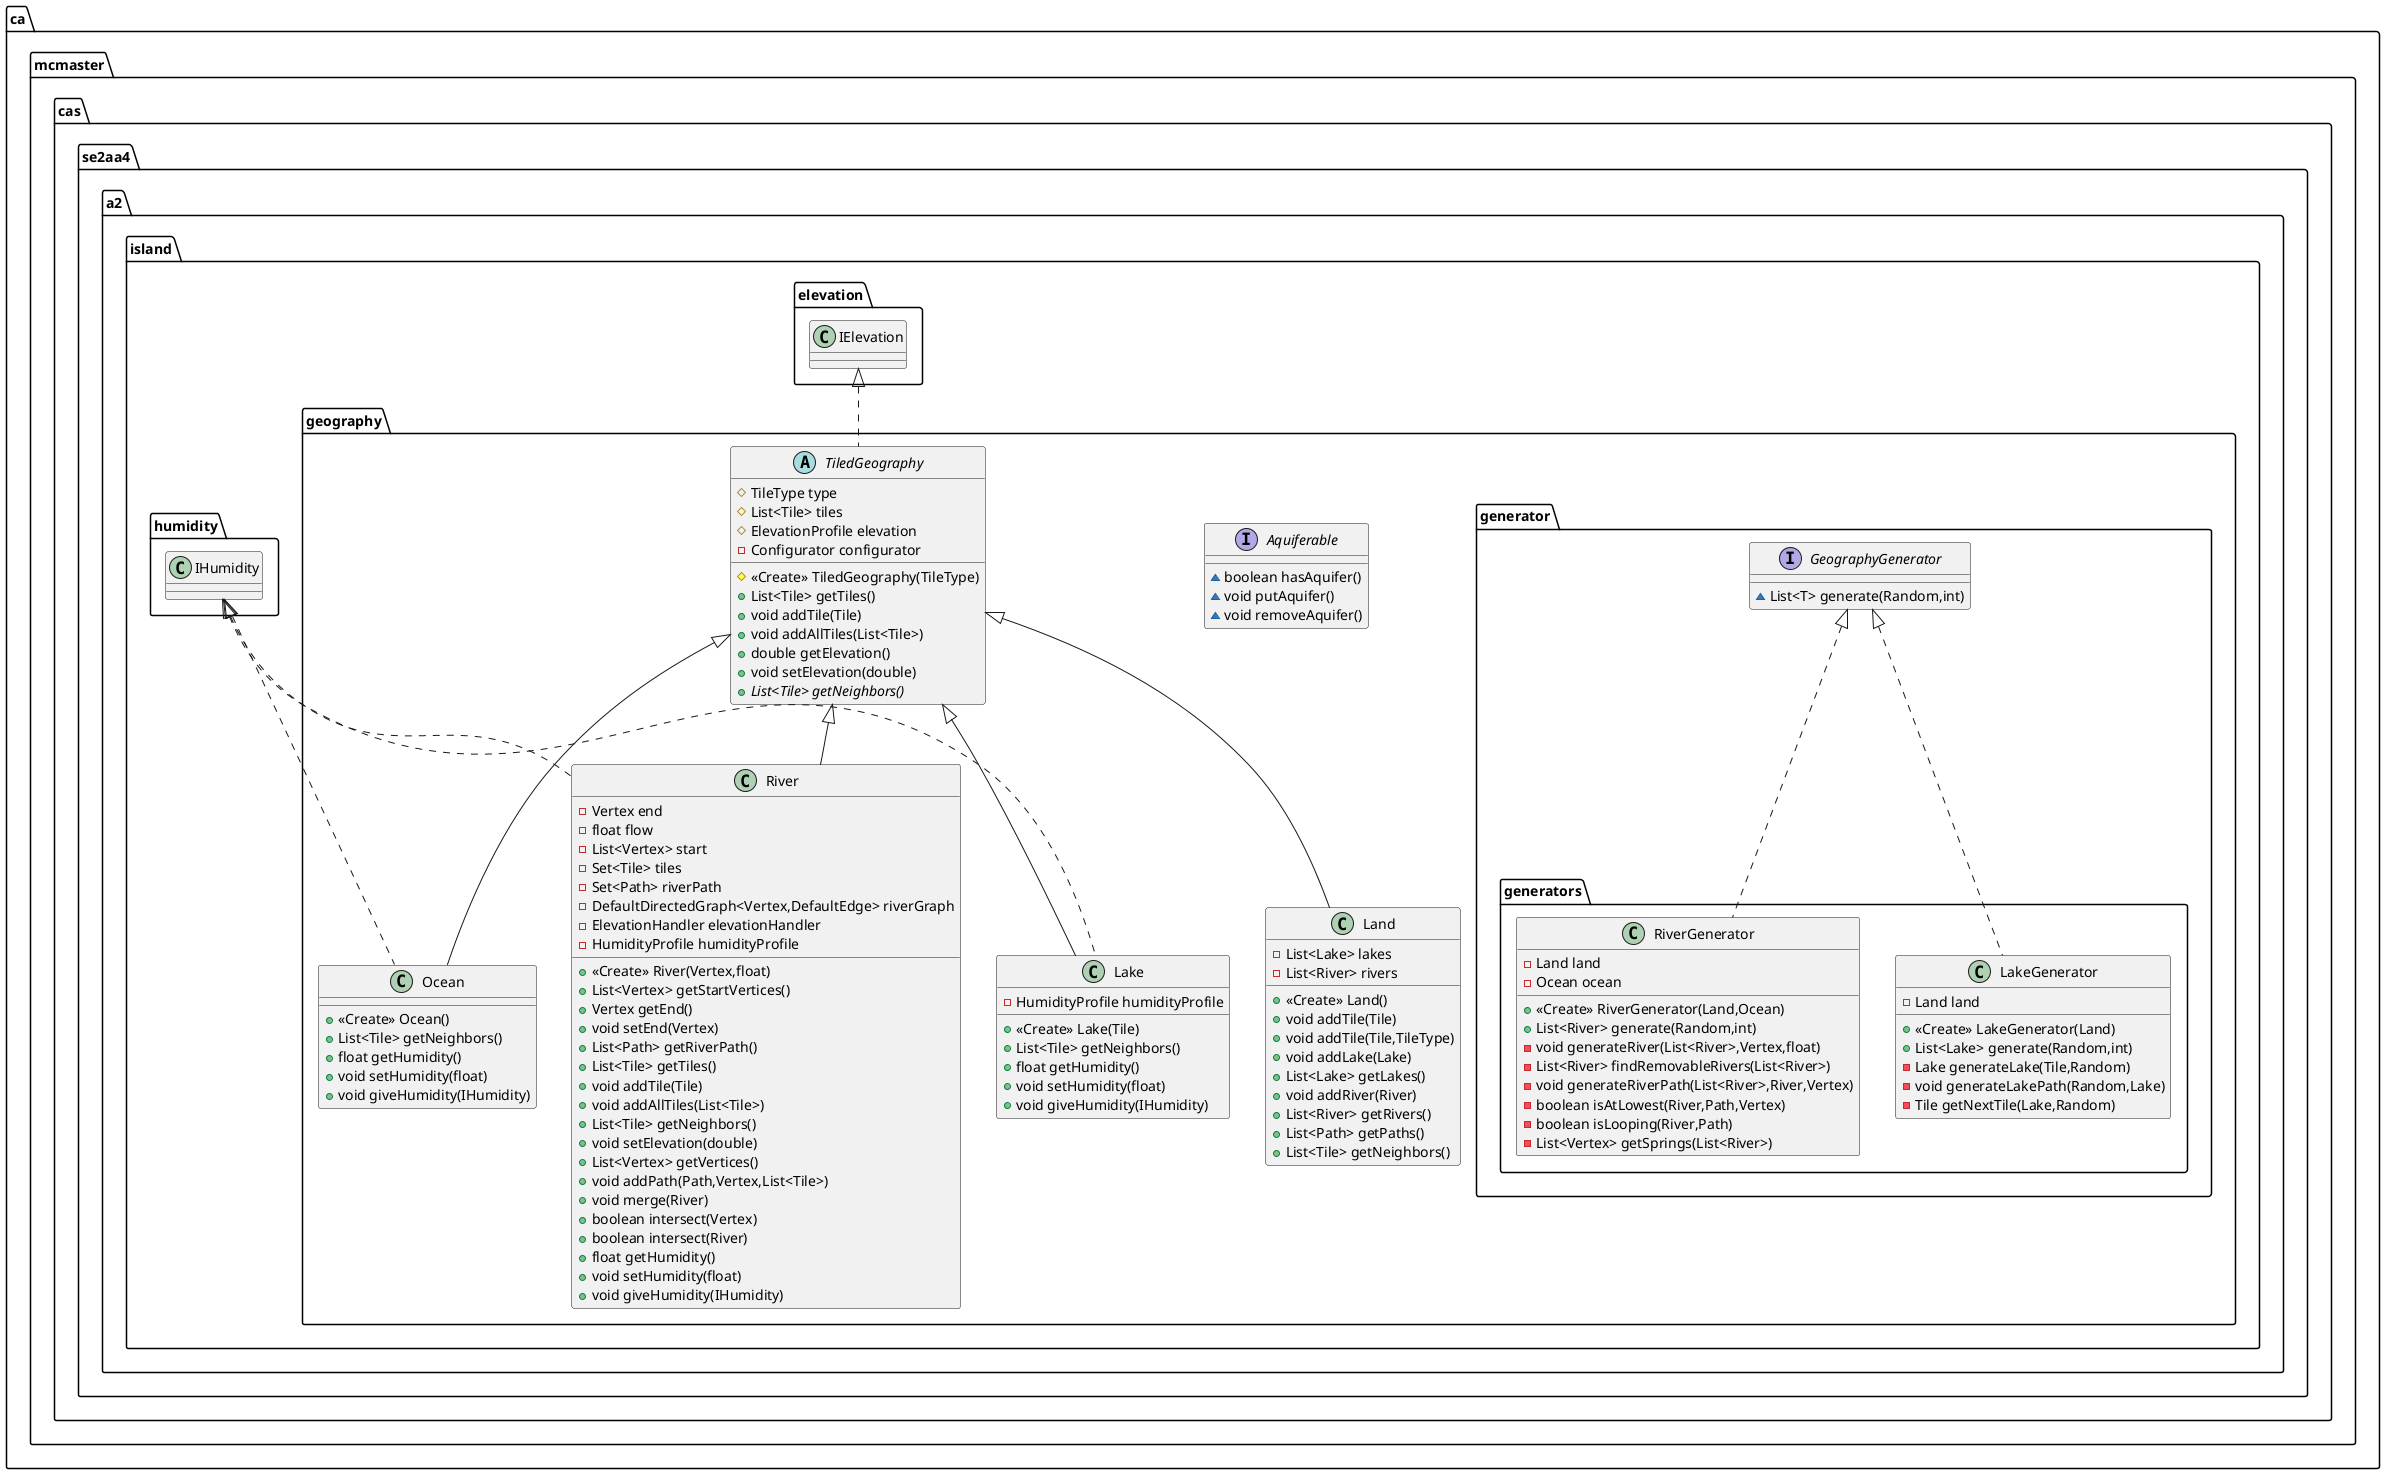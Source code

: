 @startuml
interface ca.mcmaster.cas.se2aa4.a2.island.geography.Aquiferable {
~ boolean hasAquifer()
~ void putAquifer()
~ void removeAquifer()
}
class ca.mcmaster.cas.se2aa4.a2.island.geography.generator.generators.LakeGenerator {
- Land land
+ <<Create>> LakeGenerator(Land)
+ List<Lake> generate(Random,int)
- Lake generateLake(Tile,Random)
- void generateLakePath(Random,Lake)
- Tile getNextTile(Lake,Random)
}
class ca.mcmaster.cas.se2aa4.a2.island.geography.Land {
- List<Lake> lakes
- List<River> rivers
+ <<Create>> Land()
+ void addTile(Tile)
+ void addTile(Tile,TileType)
+ void addLake(Lake)
+ List<Lake> getLakes()
+ void addRiver(River)
+ List<River> getRivers()
+ List<Path> getPaths()
+ List<Tile> getNeighbors()
}
abstract class ca.mcmaster.cas.se2aa4.a2.island.geography.TiledGeography {
# TileType type
# List<Tile> tiles
# ElevationProfile elevation
- Configurator configurator
# <<Create>> TiledGeography(TileType)
+ List<Tile> getTiles()
+ void addTile(Tile)
+ void addAllTiles(List<Tile>)
+ double getElevation()
+ void setElevation(double)
+ {abstract}List<Tile> getNeighbors()
}
class ca.mcmaster.cas.se2aa4.a2.island.geography.Lake {
- HumidityProfile humidityProfile
+ <<Create>> Lake(Tile)
+ List<Tile> getNeighbors()
+ float getHumidity()
+ void setHumidity(float)
+ void giveHumidity(IHumidity)
}
class ca.mcmaster.cas.se2aa4.a2.island.geography.Ocean {
+ <<Create>> Ocean()
+ List<Tile> getNeighbors()
+ float getHumidity()
+ void setHumidity(float)
+ void giveHumidity(IHumidity)
}
interface ca.mcmaster.cas.se2aa4.a2.island.geography.generator.GeographyGenerator {
~ List<T> generate(Random,int)
}
class ca.mcmaster.cas.se2aa4.a2.island.geography.generator.generators.RiverGenerator {
- Land land
- Ocean ocean
+ <<Create>> RiverGenerator(Land,Ocean)
+ List<River> generate(Random,int)
- void generateRiver(List<River>,Vertex,float)
- List<River> findRemovableRivers(List<River>)
- void generateRiverPath(List<River>,River,Vertex)
- boolean isAtLowest(River,Path,Vertex)
- boolean isLooping(River,Path)
- List<Vertex> getSprings(List<River>)
}
class ca.mcmaster.cas.se2aa4.a2.island.geography.River {
- Vertex end
- float flow
- List<Vertex> start
- Set<Tile> tiles
- Set<Path> riverPath
- DefaultDirectedGraph<Vertex,DefaultEdge> riverGraph
- ElevationHandler elevationHandler
- HumidityProfile humidityProfile
+ <<Create>> River(Vertex,float)
+ List<Vertex> getStartVertices()
+ Vertex getEnd()
+ void setEnd(Vertex)
+ List<Path> getRiverPath()
+ List<Tile> getTiles()
+ void addTile(Tile)
+ void addAllTiles(List<Tile>)
+ List<Tile> getNeighbors()
+ void setElevation(double)
+ List<Vertex> getVertices()
+ void addPath(Path,Vertex,List<Tile>)
+ void merge(River)
+ boolean intersect(Vertex)
+ boolean intersect(River)
+ float getHumidity()
+ void setHumidity(float)
+ void giveHumidity(IHumidity)
}


ca.mcmaster.cas.se2aa4.a2.island.geography.generator.GeographyGenerator <|.. ca.mcmaster.cas.se2aa4.a2.island.geography.generator.generators.LakeGenerator
ca.mcmaster.cas.se2aa4.a2.island.geography.TiledGeography <|-- ca.mcmaster.cas.se2aa4.a2.island.geography.Land
ca.mcmaster.cas.se2aa4.a2.island.elevation.IElevation <|.. ca.mcmaster.cas.se2aa4.a2.island.geography.TiledGeography
ca.mcmaster.cas.se2aa4.a2.island.humidity.IHumidity <|.. ca.mcmaster.cas.se2aa4.a2.island.geography.Lake
ca.mcmaster.cas.se2aa4.a2.island.geography.TiledGeography <|-- ca.mcmaster.cas.se2aa4.a2.island.geography.Lake
ca.mcmaster.cas.se2aa4.a2.island.humidity.IHumidity <|.. ca.mcmaster.cas.se2aa4.a2.island.geography.Ocean
ca.mcmaster.cas.se2aa4.a2.island.geography.TiledGeography <|-- ca.mcmaster.cas.se2aa4.a2.island.geography.Ocean
ca.mcmaster.cas.se2aa4.a2.island.geography.generator.GeographyGenerator <|.. ca.mcmaster.cas.se2aa4.a2.island.geography.generator.generators.RiverGenerator
ca.mcmaster.cas.se2aa4.a2.island.humidity.IHumidity <|.. ca.mcmaster.cas.se2aa4.a2.island.geography.River
ca.mcmaster.cas.se2aa4.a2.island.geography.TiledGeography <|-- ca.mcmaster.cas.se2aa4.a2.island.geography.River
@enduml